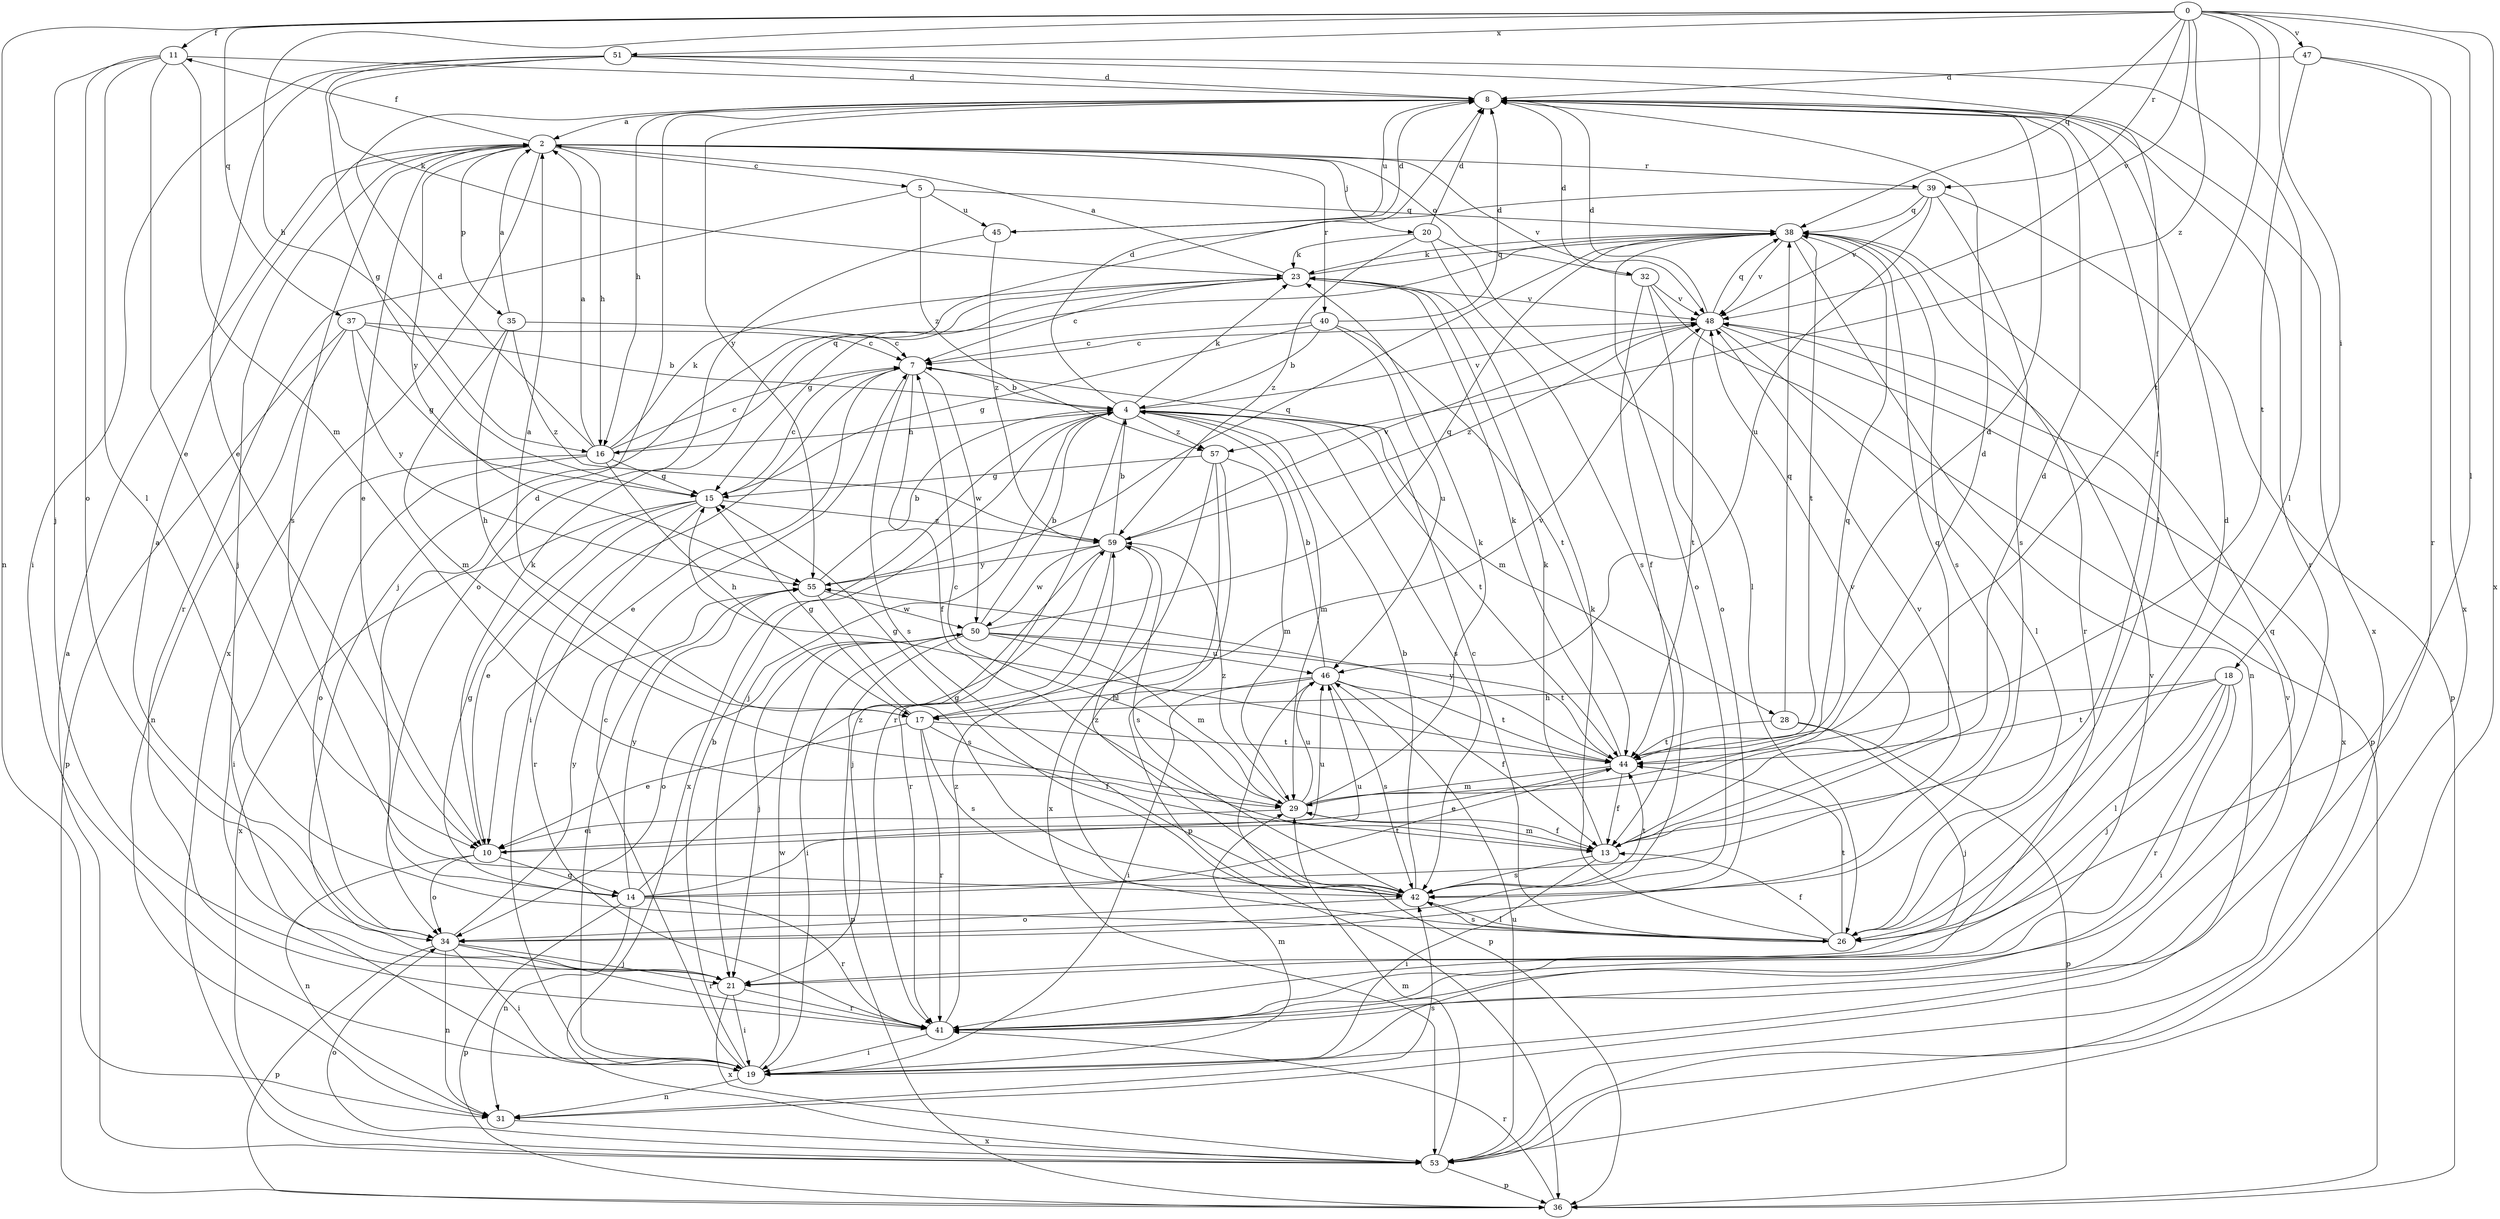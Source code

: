 strict digraph  {
0;
2;
4;
5;
7;
8;
10;
11;
13;
14;
15;
16;
17;
18;
19;
20;
21;
23;
26;
28;
29;
31;
32;
34;
35;
36;
37;
38;
39;
40;
41;
42;
44;
45;
46;
47;
48;
50;
51;
53;
55;
57;
59;
0 -> 11  [label=f];
0 -> 16  [label=h];
0 -> 18  [label=i];
0 -> 26  [label=l];
0 -> 31  [label=n];
0 -> 37  [label=q];
0 -> 38  [label=q];
0 -> 39  [label=r];
0 -> 44  [label=t];
0 -> 47  [label=v];
0 -> 48  [label=v];
0 -> 51  [label=x];
0 -> 53  [label=x];
0 -> 57  [label=z];
2 -> 5  [label=c];
2 -> 10  [label=e];
2 -> 11  [label=f];
2 -> 16  [label=h];
2 -> 20  [label=j];
2 -> 21  [label=j];
2 -> 32  [label=o];
2 -> 35  [label=p];
2 -> 39  [label=r];
2 -> 40  [label=r];
2 -> 42  [label=s];
2 -> 48  [label=v];
2 -> 53  [label=x];
2 -> 55  [label=y];
4 -> 8  [label=d];
4 -> 16  [label=h];
4 -> 21  [label=j];
4 -> 23  [label=k];
4 -> 28  [label=m];
4 -> 29  [label=m];
4 -> 41  [label=r];
4 -> 42  [label=s];
4 -> 44  [label=t];
4 -> 48  [label=v];
4 -> 53  [label=x];
4 -> 57  [label=z];
5 -> 38  [label=q];
5 -> 41  [label=r];
5 -> 45  [label=u];
5 -> 57  [label=z];
7 -> 4  [label=b];
7 -> 10  [label=e];
7 -> 13  [label=f];
7 -> 19  [label=i];
7 -> 42  [label=s];
7 -> 50  [label=w];
8 -> 2  [label=a];
8 -> 16  [label=h];
8 -> 26  [label=l];
8 -> 41  [label=r];
8 -> 45  [label=u];
8 -> 53  [label=x];
8 -> 55  [label=y];
10 -> 14  [label=g];
10 -> 23  [label=k];
10 -> 31  [label=n];
10 -> 34  [label=o];
10 -> 46  [label=u];
11 -> 8  [label=d];
11 -> 10  [label=e];
11 -> 21  [label=j];
11 -> 26  [label=l];
11 -> 29  [label=m];
11 -> 34  [label=o];
13 -> 8  [label=d];
13 -> 19  [label=i];
13 -> 23  [label=k];
13 -> 29  [label=m];
13 -> 38  [label=q];
13 -> 42  [label=s];
13 -> 48  [label=v];
14 -> 8  [label=d];
14 -> 31  [label=n];
14 -> 36  [label=p];
14 -> 41  [label=r];
14 -> 44  [label=t];
14 -> 46  [label=u];
14 -> 48  [label=v];
14 -> 55  [label=y];
14 -> 59  [label=z];
15 -> 7  [label=c];
15 -> 10  [label=e];
15 -> 14  [label=g];
15 -> 41  [label=r];
15 -> 53  [label=x];
15 -> 59  [label=z];
16 -> 2  [label=a];
16 -> 7  [label=c];
16 -> 8  [label=d];
16 -> 15  [label=g];
16 -> 17  [label=h];
16 -> 19  [label=i];
16 -> 23  [label=k];
16 -> 34  [label=o];
16 -> 38  [label=q];
17 -> 2  [label=a];
17 -> 10  [label=e];
17 -> 13  [label=f];
17 -> 15  [label=g];
17 -> 41  [label=r];
17 -> 42  [label=s];
17 -> 44  [label=t];
17 -> 48  [label=v];
18 -> 17  [label=h];
18 -> 19  [label=i];
18 -> 21  [label=j];
18 -> 26  [label=l];
18 -> 41  [label=r];
18 -> 44  [label=t];
19 -> 4  [label=b];
19 -> 7  [label=c];
19 -> 29  [label=m];
19 -> 31  [label=n];
19 -> 48  [label=v];
19 -> 50  [label=w];
20 -> 8  [label=d];
20 -> 23  [label=k];
20 -> 26  [label=l];
20 -> 42  [label=s];
20 -> 59  [label=z];
21 -> 19  [label=i];
21 -> 41  [label=r];
21 -> 53  [label=x];
23 -> 2  [label=a];
23 -> 7  [label=c];
23 -> 15  [label=g];
23 -> 38  [label=q];
23 -> 48  [label=v];
26 -> 7  [label=c];
26 -> 8  [label=d];
26 -> 13  [label=f];
26 -> 23  [label=k];
26 -> 42  [label=s];
26 -> 44  [label=t];
28 -> 21  [label=j];
28 -> 36  [label=p];
28 -> 38  [label=q];
28 -> 44  [label=t];
29 -> 7  [label=c];
29 -> 8  [label=d];
29 -> 10  [label=e];
29 -> 13  [label=f];
29 -> 23  [label=k];
29 -> 38  [label=q];
29 -> 46  [label=u];
29 -> 59  [label=z];
31 -> 42  [label=s];
31 -> 53  [label=x];
32 -> 8  [label=d];
32 -> 13  [label=f];
32 -> 34  [label=o];
32 -> 36  [label=p];
32 -> 48  [label=v];
34 -> 2  [label=a];
34 -> 19  [label=i];
34 -> 21  [label=j];
34 -> 31  [label=n];
34 -> 36  [label=p];
34 -> 41  [label=r];
34 -> 55  [label=y];
35 -> 2  [label=a];
35 -> 7  [label=c];
35 -> 17  [label=h];
35 -> 29  [label=m];
35 -> 59  [label=z];
36 -> 41  [label=r];
37 -> 4  [label=b];
37 -> 7  [label=c];
37 -> 15  [label=g];
37 -> 31  [label=n];
37 -> 36  [label=p];
37 -> 55  [label=y];
38 -> 23  [label=k];
38 -> 31  [label=n];
38 -> 34  [label=o];
38 -> 41  [label=r];
38 -> 42  [label=s];
38 -> 44  [label=t];
38 -> 48  [label=v];
39 -> 21  [label=j];
39 -> 36  [label=p];
39 -> 38  [label=q];
39 -> 42  [label=s];
39 -> 46  [label=u];
39 -> 48  [label=v];
40 -> 4  [label=b];
40 -> 7  [label=c];
40 -> 8  [label=d];
40 -> 15  [label=g];
40 -> 44  [label=t];
40 -> 46  [label=u];
41 -> 19  [label=i];
41 -> 38  [label=q];
41 -> 48  [label=v];
41 -> 59  [label=z];
42 -> 4  [label=b];
42 -> 15  [label=g];
42 -> 26  [label=l];
42 -> 34  [label=o];
42 -> 44  [label=t];
42 -> 59  [label=z];
44 -> 8  [label=d];
44 -> 10  [label=e];
44 -> 13  [label=f];
44 -> 15  [label=g];
44 -> 23  [label=k];
44 -> 29  [label=m];
44 -> 55  [label=y];
45 -> 8  [label=d];
45 -> 34  [label=o];
45 -> 59  [label=z];
46 -> 4  [label=b];
46 -> 13  [label=f];
46 -> 17  [label=h];
46 -> 19  [label=i];
46 -> 36  [label=p];
46 -> 42  [label=s];
46 -> 44  [label=t];
47 -> 8  [label=d];
47 -> 41  [label=r];
47 -> 44  [label=t];
47 -> 53  [label=x];
48 -> 7  [label=c];
48 -> 8  [label=d];
48 -> 26  [label=l];
48 -> 38  [label=q];
48 -> 44  [label=t];
48 -> 53  [label=x];
48 -> 59  [label=z];
50 -> 4  [label=b];
50 -> 19  [label=i];
50 -> 21  [label=j];
50 -> 29  [label=m];
50 -> 34  [label=o];
50 -> 36  [label=p];
50 -> 38  [label=q];
50 -> 44  [label=t];
50 -> 46  [label=u];
51 -> 8  [label=d];
51 -> 10  [label=e];
51 -> 13  [label=f];
51 -> 15  [label=g];
51 -> 19  [label=i];
51 -> 23  [label=k];
51 -> 26  [label=l];
53 -> 2  [label=a];
53 -> 29  [label=m];
53 -> 34  [label=o];
53 -> 36  [label=p];
53 -> 46  [label=u];
55 -> 4  [label=b];
55 -> 19  [label=i];
55 -> 38  [label=q];
55 -> 42  [label=s];
55 -> 50  [label=w];
57 -> 15  [label=g];
57 -> 26  [label=l];
57 -> 29  [label=m];
57 -> 36  [label=p];
57 -> 53  [label=x];
59 -> 4  [label=b];
59 -> 21  [label=j];
59 -> 41  [label=r];
59 -> 42  [label=s];
59 -> 48  [label=v];
59 -> 50  [label=w];
59 -> 55  [label=y];
}
